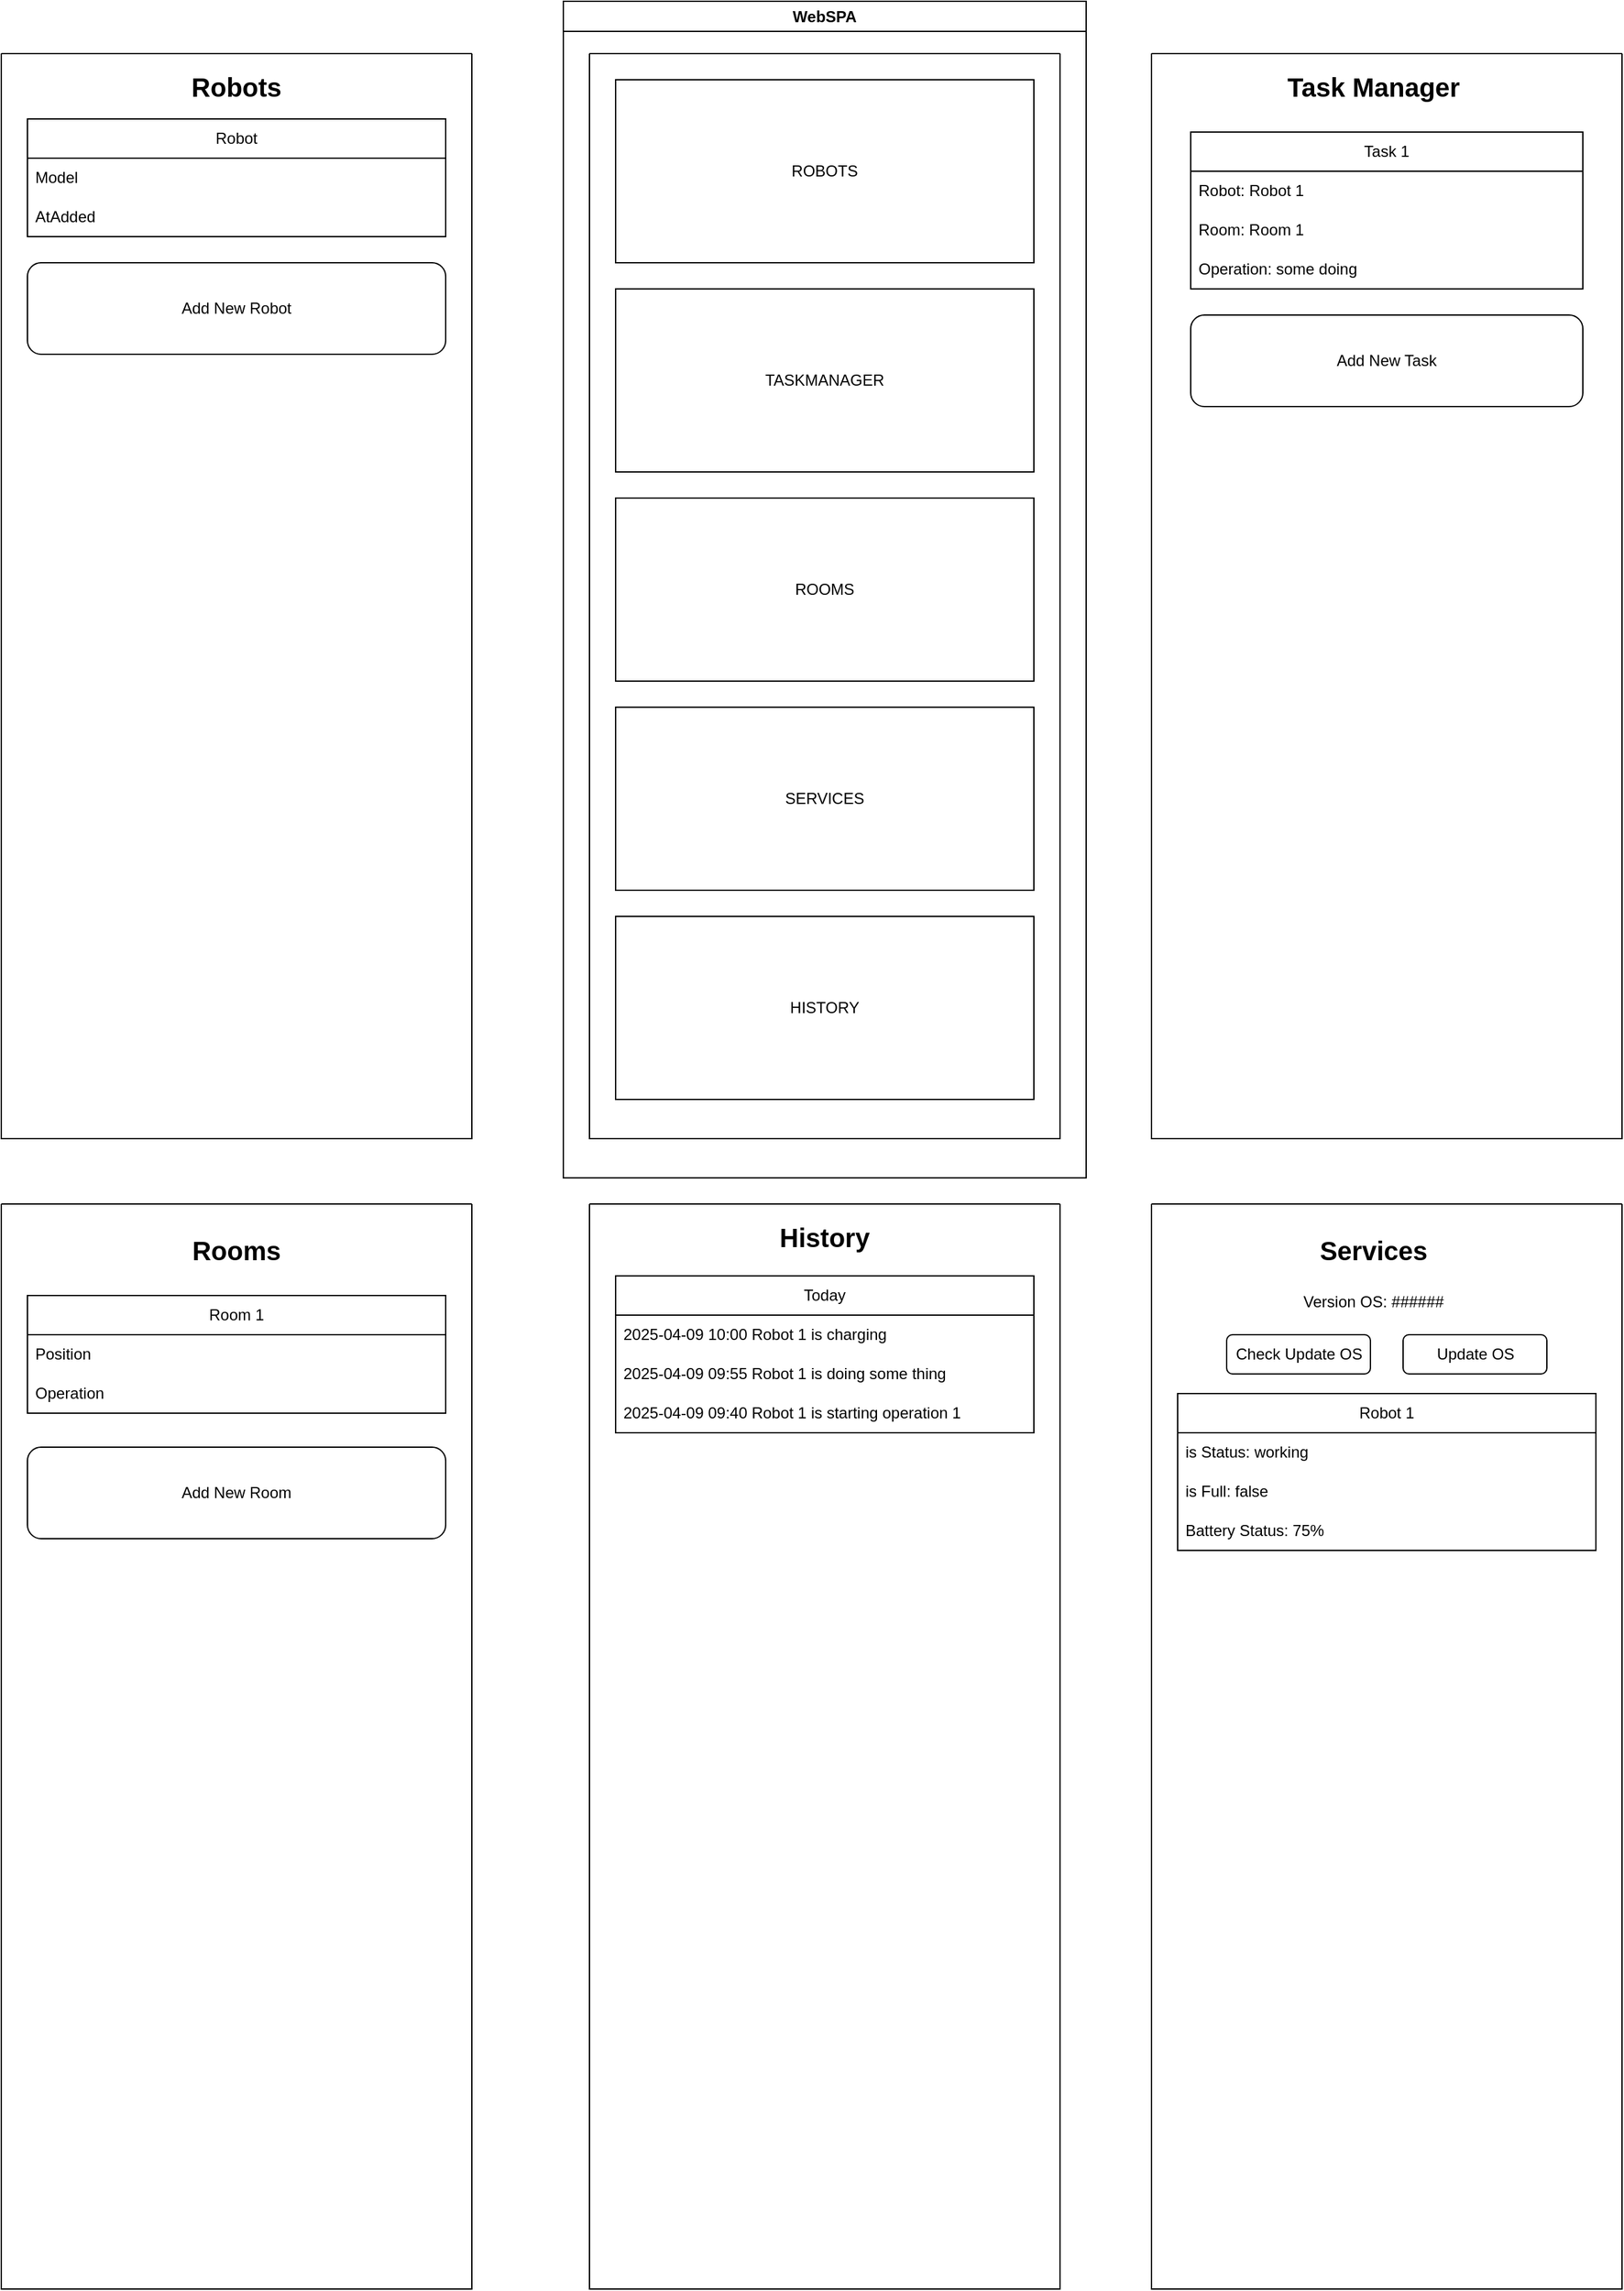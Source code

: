 <mxfile version="26.2.2">
  <diagram name="Страница — 1" id="OhyMpIxeDv_2BK04oLk6">
    <mxGraphModel dx="2887" dy="3858" grid="1" gridSize="10" guides="1" tooltips="1" connect="1" arrows="1" fold="1" page="1" pageScale="1" pageWidth="827" pageHeight="1169" math="0" shadow="0">
      <root>
        <mxCell id="0" />
        <mxCell id="1" parent="0" />
        <mxCell id="HGm-td5DDQJM6bDTjI0I-1" value="WebSPA" style="swimlane;whiteSpace=wrap;html=1;" vertex="1" parent="1">
          <mxGeometry x="10" y="-1660" width="400" height="900" as="geometry" />
        </mxCell>
        <mxCell id="HGm-td5DDQJM6bDTjI0I-8" value="" style="swimlane;startSize=0;" vertex="1" parent="HGm-td5DDQJM6bDTjI0I-1">
          <mxGeometry x="20" y="40" width="360" height="830" as="geometry" />
        </mxCell>
        <mxCell id="HGm-td5DDQJM6bDTjI0I-10" value="ROBOTS" style="whiteSpace=wrap;html=1;" vertex="1" parent="HGm-td5DDQJM6bDTjI0I-8">
          <mxGeometry x="20" y="20" width="320" height="140" as="geometry" />
        </mxCell>
        <mxCell id="HGm-td5DDQJM6bDTjI0I-11" value="ROOMS" style="whiteSpace=wrap;html=1;" vertex="1" parent="HGm-td5DDQJM6bDTjI0I-8">
          <mxGeometry x="20" y="340" width="320" height="140" as="geometry" />
        </mxCell>
        <mxCell id="HGm-td5DDQJM6bDTjI0I-12" value="SERVICES" style="whiteSpace=wrap;html=1;" vertex="1" parent="HGm-td5DDQJM6bDTjI0I-8">
          <mxGeometry x="20" y="500" width="320" height="140" as="geometry" />
        </mxCell>
        <mxCell id="HGm-td5DDQJM6bDTjI0I-13" value="TASKMANAGER" style="whiteSpace=wrap;html=1;" vertex="1" parent="HGm-td5DDQJM6bDTjI0I-8">
          <mxGeometry x="20" y="180" width="320" height="140" as="geometry" />
        </mxCell>
        <mxCell id="HGm-td5DDQJM6bDTjI0I-48" value="HISTORY" style="whiteSpace=wrap;html=1;" vertex="1" parent="HGm-td5DDQJM6bDTjI0I-8">
          <mxGeometry x="20" y="660" width="320" height="140" as="geometry" />
        </mxCell>
        <mxCell id="HGm-td5DDQJM6bDTjI0I-49" value="" style="swimlane;startSize=0;" vertex="1" parent="1">
          <mxGeometry x="-420" y="-1620" width="360" height="830" as="geometry" />
        </mxCell>
        <mxCell id="HGm-td5DDQJM6bDTjI0I-16" value="Robot" style="swimlane;fontStyle=0;childLayout=stackLayout;horizontal=1;startSize=30;horizontalStack=0;resizeParent=1;resizeParentMax=0;resizeLast=0;collapsible=1;marginBottom=0;whiteSpace=wrap;html=1;" vertex="1" parent="HGm-td5DDQJM6bDTjI0I-49">
          <mxGeometry x="20" y="50" width="320" height="90" as="geometry" />
        </mxCell>
        <mxCell id="HGm-td5DDQJM6bDTjI0I-17" value="Model" style="text;strokeColor=none;fillColor=none;align=left;verticalAlign=middle;spacingLeft=4;spacingRight=4;overflow=hidden;points=[[0,0.5],[1,0.5]];portConstraint=eastwest;rotatable=0;whiteSpace=wrap;html=1;" vertex="1" parent="HGm-td5DDQJM6bDTjI0I-16">
          <mxGeometry y="30" width="320" height="30" as="geometry" />
        </mxCell>
        <mxCell id="HGm-td5DDQJM6bDTjI0I-18" value="AtAdded" style="text;strokeColor=none;fillColor=none;align=left;verticalAlign=middle;spacingLeft=4;spacingRight=4;overflow=hidden;points=[[0,0.5],[1,0.5]];portConstraint=eastwest;rotatable=0;whiteSpace=wrap;html=1;" vertex="1" parent="HGm-td5DDQJM6bDTjI0I-16">
          <mxGeometry y="60" width="320" height="30" as="geometry" />
        </mxCell>
        <mxCell id="HGm-td5DDQJM6bDTjI0I-15" value="Robots" style="text;html=1;align=center;verticalAlign=middle;whiteSpace=wrap;rounded=0;fontSize=20;fontStyle=1" vertex="1" parent="HGm-td5DDQJM6bDTjI0I-49">
          <mxGeometry x="140" y="10" width="80" height="30" as="geometry" />
        </mxCell>
        <mxCell id="HGm-td5DDQJM6bDTjI0I-19" value="Add New Robot" style="rounded=1;whiteSpace=wrap;html=1;" vertex="1" parent="HGm-td5DDQJM6bDTjI0I-49">
          <mxGeometry x="20" y="160" width="320" height="70" as="geometry" />
        </mxCell>
        <mxCell id="HGm-td5DDQJM6bDTjI0I-55" value="" style="swimlane;startSize=0;" vertex="1" parent="1">
          <mxGeometry x="-420" y="-740" width="360" height="830" as="geometry" />
        </mxCell>
        <mxCell id="HGm-td5DDQJM6bDTjI0I-27" value="Rooms" style="text;html=1;align=center;verticalAlign=middle;whiteSpace=wrap;rounded=0;fontSize=20;fontStyle=1" vertex="1" parent="HGm-td5DDQJM6bDTjI0I-55">
          <mxGeometry x="140" y="20" width="80" height="30" as="geometry" />
        </mxCell>
        <mxCell id="HGm-td5DDQJM6bDTjI0I-28" value="Room 1" style="swimlane;fontStyle=0;childLayout=stackLayout;horizontal=1;startSize=30;horizontalStack=0;resizeParent=1;resizeParentMax=0;resizeLast=0;collapsible=1;marginBottom=0;whiteSpace=wrap;html=1;" vertex="1" parent="HGm-td5DDQJM6bDTjI0I-55">
          <mxGeometry x="20" y="70" width="320" height="90" as="geometry" />
        </mxCell>
        <mxCell id="HGm-td5DDQJM6bDTjI0I-29" value="Position" style="text;strokeColor=none;fillColor=none;align=left;verticalAlign=middle;spacingLeft=4;spacingRight=4;overflow=hidden;points=[[0,0.5],[1,0.5]];portConstraint=eastwest;rotatable=0;whiteSpace=wrap;html=1;" vertex="1" parent="HGm-td5DDQJM6bDTjI0I-28">
          <mxGeometry y="30" width="320" height="30" as="geometry" />
        </mxCell>
        <mxCell id="HGm-td5DDQJM6bDTjI0I-30" value="Operation" style="text;strokeColor=none;fillColor=none;align=left;verticalAlign=middle;spacingLeft=4;spacingRight=4;overflow=hidden;points=[[0,0.5],[1,0.5]];portConstraint=eastwest;rotatable=0;whiteSpace=wrap;html=1;" vertex="1" parent="HGm-td5DDQJM6bDTjI0I-28">
          <mxGeometry y="60" width="320" height="30" as="geometry" />
        </mxCell>
        <mxCell id="HGm-td5DDQJM6bDTjI0I-31" value="Add New Room" style="rounded=1;whiteSpace=wrap;html=1;" vertex="1" parent="HGm-td5DDQJM6bDTjI0I-55">
          <mxGeometry x="20" y="186" width="320" height="70" as="geometry" />
        </mxCell>
        <mxCell id="HGm-td5DDQJM6bDTjI0I-62" value="" style="swimlane;startSize=0;" vertex="1" parent="1">
          <mxGeometry x="30" y="-740" width="360" height="830" as="geometry" />
        </mxCell>
        <mxCell id="HGm-td5DDQJM6bDTjI0I-21" value="History" style="text;html=1;align=center;verticalAlign=middle;whiteSpace=wrap;rounded=0;fontSize=20;fontStyle=1" vertex="1" parent="HGm-td5DDQJM6bDTjI0I-62">
          <mxGeometry x="140" y="10" width="80" height="30" as="geometry" />
        </mxCell>
        <mxCell id="HGm-td5DDQJM6bDTjI0I-22" value="Today" style="swimlane;fontStyle=0;childLayout=stackLayout;horizontal=1;startSize=30;horizontalStack=0;resizeParent=1;resizeParentMax=0;resizeLast=0;collapsible=1;marginBottom=0;whiteSpace=wrap;html=1;" vertex="1" parent="HGm-td5DDQJM6bDTjI0I-62">
          <mxGeometry x="20" y="55" width="320" height="120" as="geometry" />
        </mxCell>
        <mxCell id="HGm-td5DDQJM6bDTjI0I-23" value="2025-04-09 10:00 Robot 1 is charging" style="text;strokeColor=none;fillColor=none;align=left;verticalAlign=middle;spacingLeft=4;spacingRight=4;overflow=hidden;points=[[0,0.5],[1,0.5]];portConstraint=eastwest;rotatable=0;whiteSpace=wrap;html=1;" vertex="1" parent="HGm-td5DDQJM6bDTjI0I-22">
          <mxGeometry y="30" width="320" height="30" as="geometry" />
        </mxCell>
        <mxCell id="HGm-td5DDQJM6bDTjI0I-24" value="2025-04-09 09:55 Robot 1 is doing some thing" style="text;strokeColor=none;fillColor=none;align=left;verticalAlign=middle;spacingLeft=4;spacingRight=4;overflow=hidden;points=[[0,0.5],[1,0.5]];portConstraint=eastwest;rotatable=0;whiteSpace=wrap;html=1;" vertex="1" parent="HGm-td5DDQJM6bDTjI0I-22">
          <mxGeometry y="60" width="320" height="30" as="geometry" />
        </mxCell>
        <mxCell id="HGm-td5DDQJM6bDTjI0I-25" value="2025-04-09 09:40 Robot 1 is starting operation 1" style="text;strokeColor=none;fillColor=none;align=left;verticalAlign=middle;spacingLeft=4;spacingRight=4;overflow=hidden;points=[[0,0.5],[1,0.5]];portConstraint=eastwest;rotatable=0;whiteSpace=wrap;html=1;" vertex="1" parent="HGm-td5DDQJM6bDTjI0I-22">
          <mxGeometry y="90" width="320" height="30" as="geometry" />
        </mxCell>
        <mxCell id="HGm-td5DDQJM6bDTjI0I-68" value="" style="swimlane;startSize=0;" vertex="1" parent="1">
          <mxGeometry x="460" y="-1620" width="360" height="830" as="geometry" />
        </mxCell>
        <mxCell id="HGm-td5DDQJM6bDTjI0I-33" value="Task Manager" style="text;html=1;align=center;verticalAlign=middle;whiteSpace=wrap;rounded=0;fontSize=20;fontStyle=1" vertex="1" parent="HGm-td5DDQJM6bDTjI0I-68">
          <mxGeometry x="100" y="10" width="140" height="30" as="geometry" />
        </mxCell>
        <mxCell id="HGm-td5DDQJM6bDTjI0I-34" value="Task 1" style="swimlane;fontStyle=0;childLayout=stackLayout;horizontal=1;startSize=30;horizontalStack=0;resizeParent=1;resizeParentMax=0;resizeLast=0;collapsible=1;marginBottom=0;whiteSpace=wrap;html=1;" vertex="1" parent="HGm-td5DDQJM6bDTjI0I-68">
          <mxGeometry x="30" y="60" width="300" height="120" as="geometry" />
        </mxCell>
        <mxCell id="HGm-td5DDQJM6bDTjI0I-35" value="Robot: Robot 1" style="text;strokeColor=none;fillColor=none;align=left;verticalAlign=middle;spacingLeft=4;spacingRight=4;overflow=hidden;points=[[0,0.5],[1,0.5]];portConstraint=eastwest;rotatable=0;whiteSpace=wrap;html=1;" vertex="1" parent="HGm-td5DDQJM6bDTjI0I-34">
          <mxGeometry y="30" width="300" height="30" as="geometry" />
        </mxCell>
        <mxCell id="HGm-td5DDQJM6bDTjI0I-36" value="Room: Room 1" style="text;strokeColor=none;fillColor=none;align=left;verticalAlign=middle;spacingLeft=4;spacingRight=4;overflow=hidden;points=[[0,0.5],[1,0.5]];portConstraint=eastwest;rotatable=0;whiteSpace=wrap;html=1;" vertex="1" parent="HGm-td5DDQJM6bDTjI0I-34">
          <mxGeometry y="60" width="300" height="30" as="geometry" />
        </mxCell>
        <mxCell id="HGm-td5DDQJM6bDTjI0I-37" value="Operation: some doing" style="text;strokeColor=none;fillColor=none;align=left;verticalAlign=middle;spacingLeft=4;spacingRight=4;overflow=hidden;points=[[0,0.5],[1,0.5]];portConstraint=eastwest;rotatable=0;whiteSpace=wrap;html=1;" vertex="1" parent="HGm-td5DDQJM6bDTjI0I-34">
          <mxGeometry y="90" width="300" height="30" as="geometry" />
        </mxCell>
        <mxCell id="HGm-td5DDQJM6bDTjI0I-38" value="Add New Task" style="rounded=1;whiteSpace=wrap;html=1;" vertex="1" parent="HGm-td5DDQJM6bDTjI0I-68">
          <mxGeometry x="30" y="200" width="300" height="70" as="geometry" />
        </mxCell>
        <mxCell id="HGm-td5DDQJM6bDTjI0I-74" value="" style="swimlane;startSize=0;" vertex="1" parent="1">
          <mxGeometry x="460" y="-740" width="360" height="830" as="geometry" />
        </mxCell>
        <mxCell id="HGm-td5DDQJM6bDTjI0I-40" value="Services" style="text;html=1;align=center;verticalAlign=middle;whiteSpace=wrap;rounded=0;fontSize=20;fontStyle=1" vertex="1" parent="HGm-td5DDQJM6bDTjI0I-74">
          <mxGeometry x="125" y="20" width="90" height="30" as="geometry" />
        </mxCell>
        <mxCell id="HGm-td5DDQJM6bDTjI0I-41" value="Version OS: ######" style="text;html=1;align=center;verticalAlign=middle;whiteSpace=wrap;rounded=0;" vertex="1" parent="HGm-td5DDQJM6bDTjI0I-74">
          <mxGeometry x="105" y="60" width="130" height="30" as="geometry" />
        </mxCell>
        <mxCell id="HGm-td5DDQJM6bDTjI0I-42" value="Check Update OS" style="rounded=1;whiteSpace=wrap;html=1;" vertex="1" parent="HGm-td5DDQJM6bDTjI0I-74">
          <mxGeometry x="57.5" y="100" width="110" height="30" as="geometry" />
        </mxCell>
        <mxCell id="HGm-td5DDQJM6bDTjI0I-43" value="Update OS" style="rounded=1;whiteSpace=wrap;html=1;" vertex="1" parent="HGm-td5DDQJM6bDTjI0I-74">
          <mxGeometry x="192.5" y="100" width="110" height="30" as="geometry" />
        </mxCell>
        <mxCell id="HGm-td5DDQJM6bDTjI0I-44" value="Robot 1" style="swimlane;fontStyle=0;childLayout=stackLayout;horizontal=1;startSize=30;horizontalStack=0;resizeParent=1;resizeParentMax=0;resizeLast=0;collapsible=1;marginBottom=0;whiteSpace=wrap;html=1;" vertex="1" parent="HGm-td5DDQJM6bDTjI0I-74">
          <mxGeometry x="20" y="145" width="320" height="120" as="geometry" />
        </mxCell>
        <mxCell id="HGm-td5DDQJM6bDTjI0I-45" value="is Status: working" style="text;strokeColor=none;fillColor=none;align=left;verticalAlign=middle;spacingLeft=4;spacingRight=4;overflow=hidden;points=[[0,0.5],[1,0.5]];portConstraint=eastwest;rotatable=0;whiteSpace=wrap;html=1;" vertex="1" parent="HGm-td5DDQJM6bDTjI0I-44">
          <mxGeometry y="30" width="320" height="30" as="geometry" />
        </mxCell>
        <mxCell id="HGm-td5DDQJM6bDTjI0I-46" value="is Full: false" style="text;strokeColor=none;fillColor=none;align=left;verticalAlign=middle;spacingLeft=4;spacingRight=4;overflow=hidden;points=[[0,0.5],[1,0.5]];portConstraint=eastwest;rotatable=0;whiteSpace=wrap;html=1;" vertex="1" parent="HGm-td5DDQJM6bDTjI0I-44">
          <mxGeometry y="60" width="320" height="30" as="geometry" />
        </mxCell>
        <mxCell id="HGm-td5DDQJM6bDTjI0I-47" value="Battery Status: 75%" style="text;strokeColor=none;fillColor=none;align=left;verticalAlign=middle;spacingLeft=4;spacingRight=4;overflow=hidden;points=[[0,0.5],[1,0.5]];portConstraint=eastwest;rotatable=0;whiteSpace=wrap;html=1;" vertex="1" parent="HGm-td5DDQJM6bDTjI0I-44">
          <mxGeometry y="90" width="320" height="30" as="geometry" />
        </mxCell>
      </root>
    </mxGraphModel>
  </diagram>
</mxfile>
